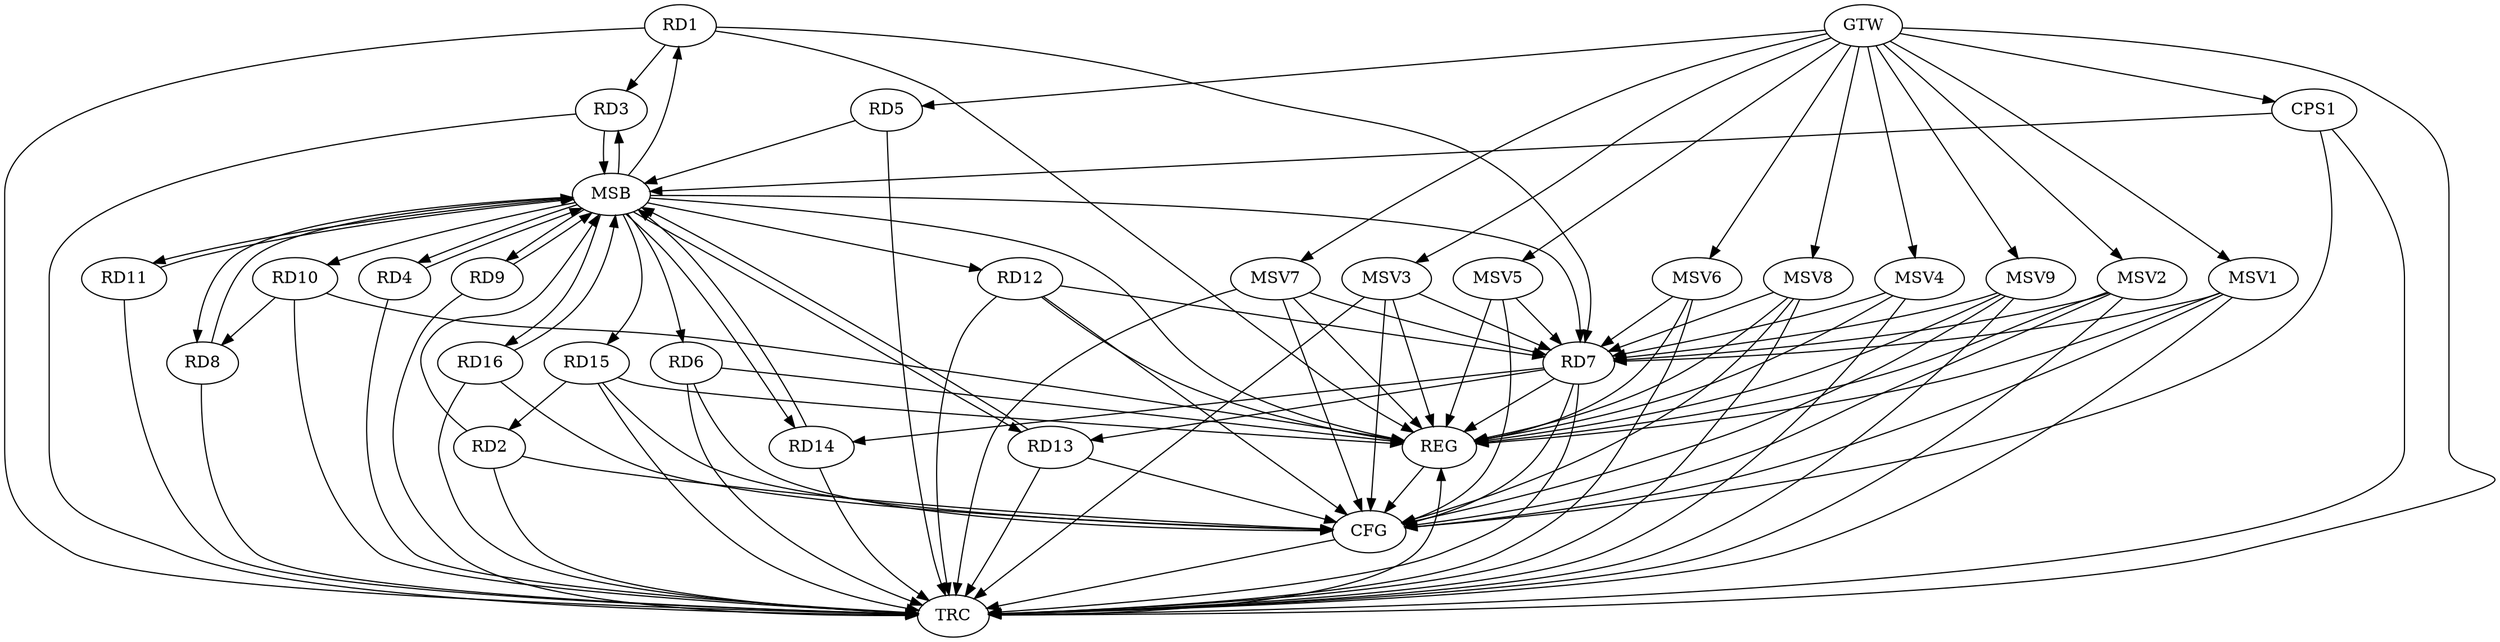 strict digraph G {
  RD1 [ label="RD1" ];
  RD2 [ label="RD2" ];
  RD3 [ label="RD3" ];
  RD4 [ label="RD4" ];
  RD5 [ label="RD5" ];
  RD6 [ label="RD6" ];
  RD7 [ label="RD7" ];
  RD8 [ label="RD8" ];
  RD9 [ label="RD9" ];
  RD10 [ label="RD10" ];
  RD11 [ label="RD11" ];
  RD12 [ label="RD12" ];
  RD13 [ label="RD13" ];
  RD14 [ label="RD14" ];
  RD15 [ label="RD15" ];
  RD16 [ label="RD16" ];
  CPS1 [ label="CPS1" ];
  GTW [ label="GTW" ];
  REG [ label="REG" ];
  MSB [ label="MSB" ];
  CFG [ label="CFG" ];
  TRC [ label="TRC" ];
  MSV1 [ label="MSV1" ];
  MSV2 [ label="MSV2" ];
  MSV3 [ label="MSV3" ];
  MSV4 [ label="MSV4" ];
  MSV5 [ label="MSV5" ];
  MSV6 [ label="MSV6" ];
  MSV7 [ label="MSV7" ];
  MSV8 [ label="MSV8" ];
  MSV9 [ label="MSV9" ];
  RD1 -> RD3;
  RD1 -> RD7;
  RD15 -> RD2;
  RD12 -> RD7;
  RD7 -> RD13;
  RD7 -> RD14;
  RD10 -> RD8;
  GTW -> RD5;
  GTW -> CPS1;
  RD1 -> REG;
  RD6 -> REG;
  RD7 -> REG;
  RD10 -> REG;
  RD12 -> REG;
  RD15 -> REG;
  RD2 -> MSB;
  MSB -> RD3;
  MSB -> RD11;
  MSB -> REG;
  RD3 -> MSB;
  MSB -> RD9;
  MSB -> RD14;
  RD4 -> MSB;
  MSB -> RD10;
  RD5 -> MSB;
  MSB -> RD4;
  RD8 -> MSB;
  MSB -> RD7;
  RD9 -> MSB;
  MSB -> RD12;
  RD11 -> MSB;
  MSB -> RD8;
  MSB -> RD15;
  RD13 -> MSB;
  RD14 -> MSB;
  MSB -> RD1;
  MSB -> RD16;
  RD16 -> MSB;
  MSB -> RD6;
  MSB -> RD13;
  CPS1 -> MSB;
  RD2 -> CFG;
  CPS1 -> CFG;
  RD6 -> CFG;
  RD13 -> CFG;
  RD16 -> CFG;
  RD15 -> CFG;
  RD7 -> CFG;
  RD12 -> CFG;
  REG -> CFG;
  RD1 -> TRC;
  RD2 -> TRC;
  RD3 -> TRC;
  RD4 -> TRC;
  RD5 -> TRC;
  RD6 -> TRC;
  RD7 -> TRC;
  RD8 -> TRC;
  RD9 -> TRC;
  RD10 -> TRC;
  RD11 -> TRC;
  RD12 -> TRC;
  RD13 -> TRC;
  RD14 -> TRC;
  RD15 -> TRC;
  RD16 -> TRC;
  CPS1 -> TRC;
  GTW -> TRC;
  CFG -> TRC;
  TRC -> REG;
  MSV1 -> RD7;
  GTW -> MSV1;
  MSV1 -> REG;
  MSV1 -> TRC;
  MSV1 -> CFG;
  MSV2 -> RD7;
  GTW -> MSV2;
  MSV2 -> REG;
  MSV2 -> TRC;
  MSV2 -> CFG;
  MSV3 -> RD7;
  MSV4 -> RD7;
  GTW -> MSV3;
  MSV3 -> REG;
  MSV3 -> TRC;
  MSV3 -> CFG;
  GTW -> MSV4;
  MSV4 -> REG;
  MSV4 -> TRC;
  MSV5 -> RD7;
  GTW -> MSV5;
  MSV5 -> REG;
  MSV5 -> CFG;
  MSV6 -> RD7;
  MSV7 -> RD7;
  GTW -> MSV6;
  MSV6 -> REG;
  MSV6 -> TRC;
  GTW -> MSV7;
  MSV7 -> REG;
  MSV7 -> TRC;
  MSV7 -> CFG;
  MSV8 -> RD7;
  GTW -> MSV8;
  MSV8 -> REG;
  MSV8 -> TRC;
  MSV8 -> CFG;
  MSV9 -> RD7;
  GTW -> MSV9;
  MSV9 -> REG;
  MSV9 -> TRC;
  MSV9 -> CFG;
}
